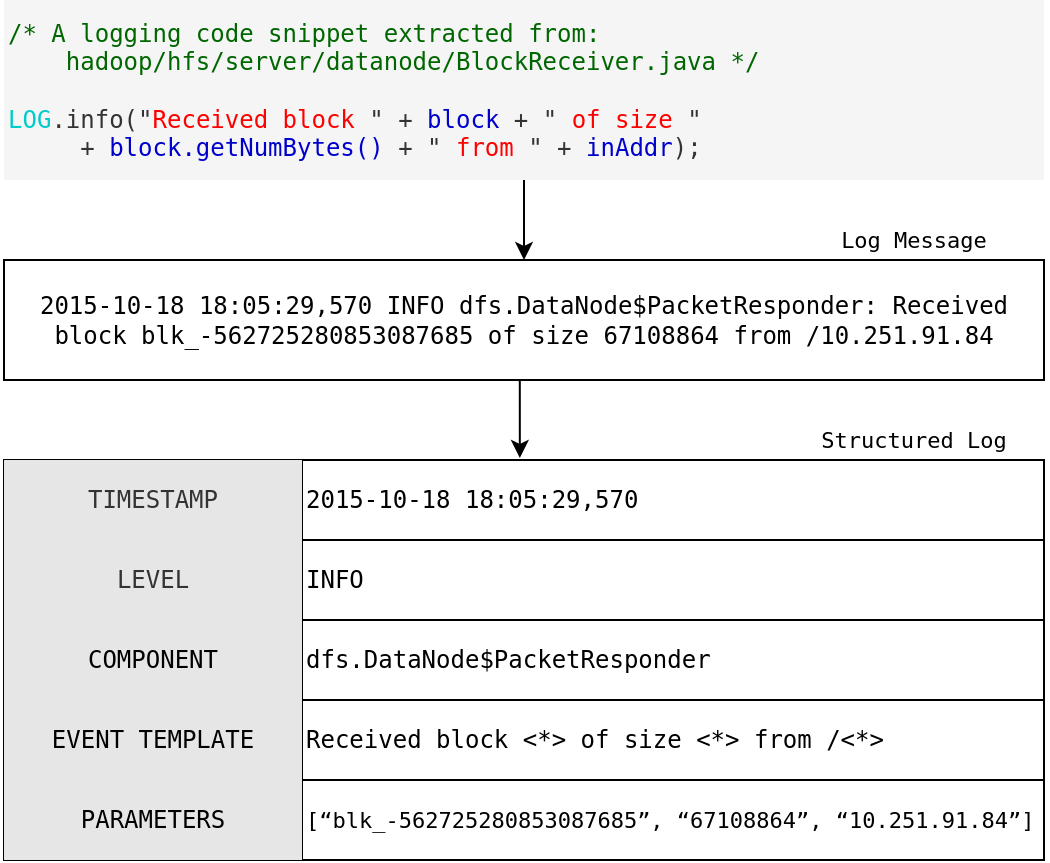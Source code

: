 <mxfile version="14.6.13" type="device"><diagram id="BW303mcXQ2v07APgXisO" name="Page-1"><mxGraphModel dx="739" dy="562" grid="1" gridSize="10" guides="1" tooltips="1" connect="1" arrows="1" fold="1" page="1" pageScale="1" pageWidth="850" pageHeight="1100" math="0" shadow="0"><root><mxCell id="0"/><mxCell id="1" parent="0"/><mxCell id="jH0xCme4US8hg1c2wuMl-17" style="edgeStyle=orthogonalEdgeStyle;rounded=0;orthogonalLoop=1;jettySize=auto;html=1;exitX=0.5;exitY=1;exitDx=0;exitDy=0;entryX=0.5;entryY=0;entryDx=0;entryDy=0;fontFamily=Monospace;fontSize=11;" parent="1" source="WyirBSInnUFJ-jddzZkU-1" target="WyirBSInnUFJ-jddzZkU-2" edge="1"><mxGeometry relative="1" as="geometry"/></mxCell><mxCell id="WyirBSInnUFJ-jddzZkU-1" value="&lt;font face=&quot;monospace&quot;&gt;&lt;font color=&quot;#006600&quot;&gt;/* A logging code snippet extracted from:&lt;br&gt;&amp;nbsp; &amp;nbsp; hadoop/hfs/server/datanode/BlockReceiver.java */&lt;br&gt;&lt;br&gt;&lt;/font&gt;&lt;font color=&quot;#00cccc&quot;&gt;LOG&lt;/font&gt;.info(&quot;&lt;font color=&quot;#ff0000&quot;&gt;Received block&lt;/font&gt; &quot; + &lt;font color=&quot;#0000cc&quot;&gt;block &lt;/font&gt;+ &quot; &lt;font color=&quot;#ff0000&quot;&gt;of size&lt;/font&gt; &quot;&lt;br&gt;&amp;nbsp; &amp;nbsp; &amp;nbsp;+ &lt;font color=&quot;#0000cc&quot;&gt;block.getNumBytes()&lt;/font&gt; + &quot; &lt;font color=&quot;#ff0000&quot;&gt;from &lt;/font&gt;&quot; + &lt;font color=&quot;#0000cc&quot;&gt;inAddr&lt;/font&gt;);&lt;/font&gt;" style="rounded=0;whiteSpace=wrap;html=1;fillColor=#f5f5f5;strokeColor=none;fontColor=#333333;align=left;" parent="1" vertex="1"><mxGeometry x="160" y="40" width="520" height="90" as="geometry"/></mxCell><mxCell id="jH0xCme4US8hg1c2wuMl-18" style="edgeStyle=orthogonalEdgeStyle;rounded=0;orthogonalLoop=1;jettySize=auto;html=1;exitX=0.5;exitY=1;exitDx=0;exitDy=0;entryX=0.496;entryY=-0.025;entryDx=0;entryDy=0;entryPerimeter=0;fontFamily=Monospace;fontSize=11;" parent="1" source="WyirBSInnUFJ-jddzZkU-2" target="jH0xCme4US8hg1c2wuMl-2" edge="1"><mxGeometry relative="1" as="geometry"/></mxCell><mxCell id="WyirBSInnUFJ-jddzZkU-2" value="&lt;font face=&quot;monospace&quot;&gt;2015-10-18 18:05:29,570 INFO dfs.DataNode$PacketResponder: Received block blk_-562725280853087685 of size 67108864 from /10.251.91.84&lt;/font&gt;" style="rounded=0;whiteSpace=wrap;html=1;fillColor=none;" parent="1" vertex="1"><mxGeometry x="160" y="170" width="520" height="60" as="geometry"/></mxCell><mxCell id="jH0xCme4US8hg1c2wuMl-1" value="" style="shape=table;html=1;whiteSpace=wrap;startSize=0;container=1;collapsible=0;childLayout=tableLayout;align=left;fontFamily=Monospace;strokeWidth=1;perimeterSpacing=1;" parent="1" vertex="1"><mxGeometry x="160" y="270" width="520" height="200" as="geometry"/></mxCell><mxCell id="jH0xCme4US8hg1c2wuMl-2" value="" style="shape=partialRectangle;html=1;whiteSpace=wrap;collapsible=0;dropTarget=0;pointerEvents=0;fillColor=none;top=0;left=0;bottom=0;right=0;points=[[0,0.5],[1,0.5]];portConstraint=eastwest;" parent="jH0xCme4US8hg1c2wuMl-1" vertex="1"><mxGeometry width="520" height="40" as="geometry"/></mxCell><mxCell id="jH0xCme4US8hg1c2wuMl-3" value="TIMESTAMP" style="shape=partialRectangle;html=1;whiteSpace=wrap;connectable=0;overflow=hidden;top=0;left=0;bottom=0;right=0;fontFamily=Monospace;fontColor=#333333;fillColor=#E6E6E6;perimeterSpacing=1;" parent="jH0xCme4US8hg1c2wuMl-2" vertex="1"><mxGeometry width="149" height="40" as="geometry"/></mxCell><mxCell id="jH0xCme4US8hg1c2wuMl-4" value="2015-10-18 18:05:29,570" style="shape=partialRectangle;html=1;whiteSpace=wrap;connectable=0;overflow=hidden;fillColor=none;top=0;left=0;bottom=0;right=0;align=left;fontFamily=Monospace;" parent="jH0xCme4US8hg1c2wuMl-2" vertex="1"><mxGeometry x="149" width="371" height="40" as="geometry"/></mxCell><mxCell id="jH0xCme4US8hg1c2wuMl-5" value="" style="shape=partialRectangle;html=1;whiteSpace=wrap;collapsible=0;dropTarget=0;pointerEvents=0;fillColor=none;top=0;left=0;bottom=0;right=0;points=[[0,0.5],[1,0.5]];portConstraint=eastwest;" parent="jH0xCme4US8hg1c2wuMl-1" vertex="1"><mxGeometry y="40" width="520" height="40" as="geometry"/></mxCell><mxCell id="jH0xCme4US8hg1c2wuMl-6" value="LEVEL" style="shape=partialRectangle;html=1;whiteSpace=wrap;connectable=0;overflow=hidden;top=0;left=0;bottom=0;right=0;fontColor=#333333;fontFamily=Monospace;fillColor=#E6E6E6;perimeterSpacing=1;" parent="jH0xCme4US8hg1c2wuMl-5" vertex="1"><mxGeometry width="149" height="40" as="geometry"/></mxCell><mxCell id="jH0xCme4US8hg1c2wuMl-7" value="INFO" style="shape=partialRectangle;html=1;whiteSpace=wrap;connectable=0;overflow=hidden;fillColor=none;top=0;left=0;bottom=0;right=0;align=left;fontFamily=Monospace;" parent="jH0xCme4US8hg1c2wuMl-5" vertex="1"><mxGeometry x="149" width="371" height="40" as="geometry"/></mxCell><mxCell id="jH0xCme4US8hg1c2wuMl-8" value="" style="shape=partialRectangle;html=1;whiteSpace=wrap;collapsible=0;dropTarget=0;pointerEvents=0;fillColor=none;top=0;left=0;bottom=0;right=0;points=[[0,0.5],[1,0.5]];portConstraint=eastwest;strokeWidth=4;" parent="jH0xCme4US8hg1c2wuMl-1" vertex="1"><mxGeometry y="80" width="520" height="40" as="geometry"/></mxCell><mxCell id="jH0xCme4US8hg1c2wuMl-9" value="COMPONENT" style="shape=partialRectangle;html=1;whiteSpace=wrap;connectable=0;overflow=hidden;top=0;left=0;bottom=0;right=0;fontFamily=Monospace;fillColor=#E6E6E6;perimeterSpacing=1;shadow=0;" parent="jH0xCme4US8hg1c2wuMl-8" vertex="1"><mxGeometry width="149" height="40" as="geometry"/></mxCell><mxCell id="jH0xCme4US8hg1c2wuMl-10" value="&lt;div&gt;&lt;span&gt;dfs.DataNode$PacketResponder&lt;/span&gt;&lt;br&gt;&lt;/div&gt;" style="shape=partialRectangle;html=1;whiteSpace=wrap;connectable=0;overflow=hidden;fillColor=none;top=0;left=0;bottom=0;right=0;align=left;fontFamily=Monospace;" parent="jH0xCme4US8hg1c2wuMl-8" vertex="1"><mxGeometry x="149" width="371" height="40" as="geometry"/></mxCell><mxCell id="jH0xCme4US8hg1c2wuMl-11" value="" style="shape=partialRectangle;html=1;whiteSpace=wrap;collapsible=0;dropTarget=0;pointerEvents=0;fillColor=none;top=0;left=0;bottom=0;right=0;points=[[0,0.5],[1,0.5]];portConstraint=eastwest;" parent="jH0xCme4US8hg1c2wuMl-1" vertex="1"><mxGeometry y="120" width="520" height="40" as="geometry"/></mxCell><mxCell id="jH0xCme4US8hg1c2wuMl-12" value="EVENT TEMPLATE" style="shape=partialRectangle;html=1;whiteSpace=wrap;connectable=0;overflow=hidden;top=0;left=0;bottom=0;right=0;fontFamily=Monospace;fillColor=#E6E6E6;perimeterSpacing=1;" parent="jH0xCme4US8hg1c2wuMl-11" vertex="1"><mxGeometry width="149" height="40" as="geometry"/></mxCell><mxCell id="jH0xCme4US8hg1c2wuMl-13" value="Received block &amp;lt;*&amp;gt; of size &amp;lt;*&amp;gt; from /&amp;lt;*&amp;gt;" style="shape=partialRectangle;html=1;whiteSpace=wrap;connectable=0;overflow=hidden;fillColor=none;top=0;left=0;bottom=0;right=0;align=left;fontFamily=Monospace;" parent="jH0xCme4US8hg1c2wuMl-11" vertex="1"><mxGeometry x="149" width="371" height="40" as="geometry"/></mxCell><mxCell id="jH0xCme4US8hg1c2wuMl-14" value="" style="shape=partialRectangle;html=1;whiteSpace=wrap;collapsible=0;dropTarget=0;pointerEvents=0;fillColor=none;top=0;left=0;bottom=0;right=0;points=[[0,0.5],[1,0.5]];portConstraint=eastwest;" parent="jH0xCme4US8hg1c2wuMl-1" vertex="1"><mxGeometry y="160" width="520" height="40" as="geometry"/></mxCell><mxCell id="jH0xCme4US8hg1c2wuMl-15" value="PARAMETERS" style="shape=partialRectangle;html=1;whiteSpace=wrap;connectable=0;overflow=hidden;top=0;left=0;bottom=0;right=0;fontFamily=Monospace;fillColor=#E6E6E6;perimeterSpacing=1;" parent="jH0xCme4US8hg1c2wuMl-14" vertex="1"><mxGeometry width="149" height="40" as="geometry"/></mxCell><mxCell id="jH0xCme4US8hg1c2wuMl-16" value="[“blk_-562725280853087685”, “67108864”, “10.251.91.84”]" style="shape=partialRectangle;html=1;whiteSpace=wrap;connectable=0;overflow=hidden;fillColor=none;top=0;left=0;bottom=0;right=0;align=left;fontFamily=Monospace;fontSize=11;" parent="jH0xCme4US8hg1c2wuMl-14" vertex="1"><mxGeometry x="149" width="371" height="40" as="geometry"/></mxCell><mxCell id="jH0xCme4US8hg1c2wuMl-19" value="Structured Log" style="text;html=1;strokeColor=none;fillColor=none;align=center;verticalAlign=middle;whiteSpace=wrap;rounded=0;fontFamily=Monospace;fontSize=11;" parent="1" vertex="1"><mxGeometry x="550" y="250" width="130" height="20" as="geometry"/></mxCell><mxCell id="jH0xCme4US8hg1c2wuMl-20" value="Log Message" style="text;html=1;strokeColor=none;fillColor=none;align=center;verticalAlign=middle;whiteSpace=wrap;rounded=0;fontFamily=Monospace;fontSize=11;" parent="1" vertex="1"><mxGeometry x="550" y="150" width="130" height="20" as="geometry"/></mxCell></root></mxGraphModel></diagram></mxfile>